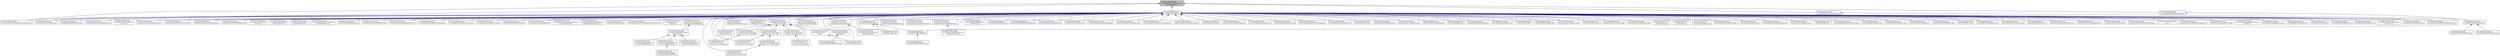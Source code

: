 digraph "SimulationRuntime/cpp/Include/Core/SimulationSettings/IGlobalSettings.h"
{
  edge [fontname="Helvetica",fontsize="10",labelfontname="Helvetica",labelfontsize="10"];
  node [fontname="Helvetica",fontsize="10",shape=record];
  Node2 [label="SimulationRuntime/cpp\l/Include/Core/SimulationSettings\l/IGlobalSettings.h",height=0.2,width=0.4,color="black", fillcolor="grey75", style="filled", fontcolor="black"];
  Node2 -> Node3 [dir="back",color="midnightblue",fontsize="10",style="solid",fontname="Helvetica"];
  Node3 [label="SimulationRuntime/cpp\l/Core/Solver/SolverDefaultImplementation.cpp",height=0.2,width=0.4,color="black", fillcolor="white", style="filled",URL="$d0/d54/_solver_default_implementation_8cpp.html"];
  Node2 -> Node4 [dir="back",color="midnightblue",fontsize="10",style="solid",fontname="Helvetica"];
  Node4 [label="SimulationRuntime/cpp\l/Core/Solver/SolverSettings.cpp",height=0.2,width=0.4,color="black", fillcolor="white", style="filled",URL="$d4/df6/_solver_settings_8cpp.html"];
  Node2 -> Node5 [dir="back",color="midnightblue",fontsize="10",style="solid",fontname="Helvetica"];
  Node5 [label="SimulationRuntime/cpp\l/Include/Core/Modelica.h",height=0.2,width=0.4,color="black", fillcolor="white", style="filled",URL="$d9/dea/_simulation_runtime_2cpp_2_include_2_core_2modelica_8h.html"];
  Node5 -> Node6 [dir="back",color="midnightblue",fontsize="10",style="solid",fontname="Helvetica"];
  Node6 [label="Compiler/runtime/Database\l_omc.c",height=0.2,width=0.4,color="black", fillcolor="white", style="filled",URL="$da/d2f/_database__omc_8c.html"];
  Node5 -> Node7 [dir="back",color="midnightblue",fontsize="10",style="solid",fontname="Helvetica"];
  Node7 [label="SimulationRuntime/cpp\l/Core/DataExchange/FactoryExport.cpp",height=0.2,width=0.4,color="black", fillcolor="white", style="filled",URL="$d3/d6f/_core_2_data_exchange_2_factory_export_8cpp.html"];
  Node5 -> Node8 [dir="back",color="midnightblue",fontsize="10",style="solid",fontname="Helvetica"];
  Node8 [label="SimulationRuntime/cpp\l/Core/DataExchange/SimData.cpp",height=0.2,width=0.4,color="black", fillcolor="white", style="filled",URL="$da/dcc/_sim_data_8cpp.html"];
  Node5 -> Node9 [dir="back",color="midnightblue",fontsize="10",style="solid",fontname="Helvetica"];
  Node9 [label="SimulationRuntime/cpp\l/Core/DataExchange/XmlProperty\lReader.cpp",height=0.2,width=0.4,color="black", fillcolor="white", style="filled",URL="$df/d56/_xml_property_reader_8cpp.html"];
  Node5 -> Node10 [dir="back",color="midnightblue",fontsize="10",style="solid",fontname="Helvetica"];
  Node10 [label="SimulationRuntime/cpp\l/Core/Math/ArrayOperations.cpp",height=0.2,width=0.4,color="black", fillcolor="white", style="filled",URL="$d1/dd5/_array_operations_8cpp.html"];
  Node5 -> Node11 [dir="back",color="midnightblue",fontsize="10",style="solid",fontname="Helvetica"];
  Node11 [label="SimulationRuntime/cpp\l/Core/Math/FactoryExport.cpp",height=0.2,width=0.4,color="black", fillcolor="white", style="filled",URL="$d2/dfc/_core_2_math_2_factory_export_8cpp.html"];
  Node5 -> Node12 [dir="back",color="midnightblue",fontsize="10",style="solid",fontname="Helvetica"];
  Node12 [label="SimulationRuntime/cpp\l/Core/Math/Functions.cpp",height=0.2,width=0.4,color="black", fillcolor="white", style="filled",URL="$dd/d9e/_functions_8cpp.html"];
  Node5 -> Node13 [dir="back",color="midnightblue",fontsize="10",style="solid",fontname="Helvetica"];
  Node13 [label="SimulationRuntime/cpp\l/Core/Math/SparseMatrix.cpp",height=0.2,width=0.4,color="black", fillcolor="white", style="filled",URL="$df/d9e/_simulation_runtime_2cpp_2_core_2_math_2sparsematrix_8cpp.html"];
  Node5 -> Node14 [dir="back",color="midnightblue",fontsize="10",style="solid",fontname="Helvetica"];
  Node14 [label="SimulationRuntime/cpp\l/Core/Modelica/Modelica.cpp",height=0.2,width=0.4,color="black", fillcolor="white", style="filled",URL="$db/da9/_modelica_8cpp.html"];
  Node5 -> Node15 [dir="back",color="midnightblue",fontsize="10",style="solid",fontname="Helvetica"];
  Node15 [label="SimulationRuntime/cpp\l/Core/ReduceDAE/com/Modelica\lCompiler.cpp",height=0.2,width=0.4,color="black", fillcolor="white", style="filled",URL="$dc/da3/_modelica_compiler_8cpp.html"];
  Node5 -> Node16 [dir="back",color="midnightblue",fontsize="10",style="solid",fontname="Helvetica"];
  Node16 [label="SimulationRuntime/cpp\l/Core/ReduceDAE/Ranking.cpp",height=0.2,width=0.4,color="black", fillcolor="white", style="filled",URL="$d1/db9/_ranking_8cpp.html"];
  Node5 -> Node17 [dir="back",color="midnightblue",fontsize="10",style="solid",fontname="Helvetica"];
  Node17 [label="SimulationRuntime/cpp\l/Core/ReduceDAE/ReduceDAESettings.cpp",height=0.2,width=0.4,color="black", fillcolor="white", style="filled",URL="$dd/d08/_reduce_d_a_e_settings_8cpp.html"];
  Node5 -> Node18 [dir="back",color="midnightblue",fontsize="10",style="solid",fontname="Helvetica"];
  Node18 [label="SimulationRuntime/cpp\l/Core/ReduceDAE/Reduction.cpp",height=0.2,width=0.4,color="black", fillcolor="white", style="filled",URL="$d3/d51/_reduction_8cpp.html"];
  Node5 -> Node19 [dir="back",color="midnightblue",fontsize="10",style="solid",fontname="Helvetica"];
  Node19 [label="SimulationRuntime/cpp\l/Core/SimController/Configuration.cpp",height=0.2,width=0.4,color="black", fillcolor="white", style="filled",URL="$d2/ddf/_configuration_8cpp.html"];
  Node5 -> Node20 [dir="back",color="midnightblue",fontsize="10",style="solid",fontname="Helvetica"];
  Node20 [label="SimulationRuntime/cpp\l/Core/SimController/Factory\lExport.cpp",height=0.2,width=0.4,color="black", fillcolor="white", style="filled",URL="$d4/d52/_core_2_sim_controller_2_factory_export_8cpp.html"];
  Node5 -> Node21 [dir="back",color="midnightblue",fontsize="10",style="solid",fontname="Helvetica"];
  Node21 [label="SimulationRuntime/cpp\l/Core/SimController/Initialization.cpp",height=0.2,width=0.4,color="black", fillcolor="white", style="filled",URL="$dc/d23/_initialization_8cpp.html"];
  Node5 -> Node22 [dir="back",color="midnightblue",fontsize="10",style="solid",fontname="Helvetica"];
  Node22 [label="SimulationRuntime/cpp\l/Core/SimController/SimController.cpp",height=0.2,width=0.4,color="black", fillcolor="white", style="filled",URL="$d1/d98/_sim_controller_8cpp.html"];
  Node5 -> Node23 [dir="back",color="midnightblue",fontsize="10",style="solid",fontname="Helvetica"];
  Node23 [label="SimulationRuntime/cpp\l/Core/SimController/SimManager.cpp",height=0.2,width=0.4,color="black", fillcolor="white", style="filled",URL="$d0/d9a/_sim_manager_8cpp.html"];
  Node5 -> Node24 [dir="back",color="midnightblue",fontsize="10",style="solid",fontname="Helvetica"];
  Node24 [label="SimulationRuntime/cpp\l/Core/SimController/SimObjects.cpp",height=0.2,width=0.4,color="black", fillcolor="white", style="filled",URL="$db/de0/_sim_objects_8cpp.html"];
  Node5 -> Node25 [dir="back",color="midnightblue",fontsize="10",style="solid",fontname="Helvetica"];
  Node25 [label="SimulationRuntime/cpp\l/Core/SimulationSettings\l/Factory.cpp",height=0.2,width=0.4,color="black", fillcolor="white", style="filled",URL="$d5/dc9/_simulation_runtime_2cpp_2_core_2_simulation_settings_2_factory_8cpp.html"];
  Node5 -> Node26 [dir="back",color="midnightblue",fontsize="10",style="solid",fontname="Helvetica"];
  Node26 [label="SimulationRuntime/cpp\l/Core/SimulationSettings\l/FactoryExport.cpp",height=0.2,width=0.4,color="black", fillcolor="white", style="filled",URL="$dc/d2f/_core_2_simulation_settings_2_factory_export_8cpp.html"];
  Node5 -> Node27 [dir="back",color="midnightblue",fontsize="10",style="solid",fontname="Helvetica"];
  Node27 [label="SimulationRuntime/cpp\l/Core/SimulationSettings\l/GlobalSettings.cpp",height=0.2,width=0.4,color="black", fillcolor="white", style="filled",URL="$d4/dd5/_global_settings_8cpp.html"];
  Node5 -> Node28 [dir="back",color="midnightblue",fontsize="10",style="solid",fontname="Helvetica"];
  Node28 [label="SimulationRuntime/cpp\l/Core/Solver/AlgLoopSolverDefault\lImplementation.cpp",height=0.2,width=0.4,color="black", fillcolor="white", style="filled",URL="$de/d66/_alg_loop_solver_default_implementation_8cpp.html"];
  Node5 -> Node29 [dir="back",color="midnightblue",fontsize="10",style="solid",fontname="Helvetica"];
  Node29 [label="SimulationRuntime/cpp\l/Core/Solver/FactoryExport.cpp",height=0.2,width=0.4,color="black", fillcolor="white", style="filled",URL="$d1/dfd/_core_2_solver_2_factory_export_8cpp.html"];
  Node5 -> Node30 [dir="back",color="midnightblue",fontsize="10",style="solid",fontname="Helvetica"];
  Node30 [label="SimulationRuntime/cpp\l/Core/Solver/SimulationMonitor.cpp",height=0.2,width=0.4,color="black", fillcolor="white", style="filled",URL="$d5/d17/_simulation_monitor_8cpp.html"];
  Node5 -> Node3 [dir="back",color="midnightblue",fontsize="10",style="solid",fontname="Helvetica"];
  Node5 -> Node4 [dir="back",color="midnightblue",fontsize="10",style="solid",fontname="Helvetica"];
  Node5 -> Node31 [dir="back",color="midnightblue",fontsize="10",style="solid",fontname="Helvetica"];
  Node31 [label="SimulationRuntime/cpp\l/Core/Solver/SystemStateSelection.cpp",height=0.2,width=0.4,color="black", fillcolor="white", style="filled",URL="$df/de3/_system_state_selection_8cpp.html"];
  Node5 -> Node32 [dir="back",color="midnightblue",fontsize="10",style="solid",fontname="Helvetica"];
  Node32 [label="SimulationRuntime/cpp\l/Core/System/AlgLoopSolverFactory.cpp",height=0.2,width=0.4,color="black", fillcolor="white", style="filled",URL="$df/db4/_alg_loop_solver_factory_8cpp.html"];
  Node5 -> Node33 [dir="back",color="midnightblue",fontsize="10",style="solid",fontname="Helvetica"];
  Node33 [label="SimulationRuntime/cpp\l/Core/System/ContinuousEvents.cpp",height=0.2,width=0.4,color="black", fillcolor="white", style="filled",URL="$d1/d65/_continuous_events_8cpp.html"];
  Node5 -> Node34 [dir="back",color="midnightblue",fontsize="10",style="solid",fontname="Helvetica"];
  Node34 [label="SimulationRuntime/cpp\l/Core/System/DiscreteEvents.cpp",height=0.2,width=0.4,color="black", fillcolor="white", style="filled",URL="$d9/db1/_discrete_events_8cpp.html"];
  Node5 -> Node35 [dir="back",color="midnightblue",fontsize="10",style="solid",fontname="Helvetica"];
  Node35 [label="SimulationRuntime/cpp\l/Core/System/EventHandling.cpp",height=0.2,width=0.4,color="black", fillcolor="white", style="filled",URL="$da/d7b/_event_handling_8cpp.html"];
  Node5 -> Node36 [dir="back",color="midnightblue",fontsize="10",style="solid",fontname="Helvetica"];
  Node36 [label="SimulationRuntime/cpp\l/Core/System/FactoryExport.cpp",height=0.2,width=0.4,color="black", fillcolor="white", style="filled",URL="$dd/d1d/_core_2_system_2_factory_export_8cpp.html"];
  Node5 -> Node37 [dir="back",color="midnightblue",fontsize="10",style="solid",fontname="Helvetica"];
  Node37 [label="SimulationRuntime/cpp\l/Core/System/LinearAlgLoopDefault\lImplementation.cpp",height=0.2,width=0.4,color="black", fillcolor="white", style="filled",URL="$de/de7/_linear_alg_loop_default_implementation_8cpp.html"];
  Node5 -> Node38 [dir="back",color="midnightblue",fontsize="10",style="solid",fontname="Helvetica"];
  Node38 [label="SimulationRuntime/cpp\l/Core/System/NonLinearAlgLoop\lDefaultImplementation.cpp",height=0.2,width=0.4,color="black", fillcolor="white", style="filled",URL="$d3/d1a/_non_linear_alg_loop_default_implementation_8cpp.html"];
  Node5 -> Node39 [dir="back",color="midnightblue",fontsize="10",style="solid",fontname="Helvetica"];
  Node39 [label="SimulationRuntime/cpp\l/Core/System/SimVars.cpp",height=0.2,width=0.4,color="black", fillcolor="white", style="filled",URL="$d9/d76/_sim_vars_8cpp.html"];
  Node5 -> Node40 [dir="back",color="midnightblue",fontsize="10",style="solid",fontname="Helvetica"];
  Node40 [label="SimulationRuntime/cpp\l/Core/System/SystemDefaultImplementation.cpp",height=0.2,width=0.4,color="black", fillcolor="white", style="filled",URL="$d3/dc7/_system_default_implementation_8cpp.html"];
  Node5 -> Node41 [dir="back",color="midnightblue",fontsize="10",style="solid",fontname="Helvetica"];
  Node41 [label="SimulationRuntime/cpp\l/Core/Utils/extension\l/logger.cpp",height=0.2,width=0.4,color="black", fillcolor="white", style="filled",URL="$d3/d30/logger_8cpp.html"];
  Node5 -> Node42 [dir="back",color="midnightblue",fontsize="10",style="solid",fontname="Helvetica"];
  Node42 [label="SimulationRuntime/cpp\l/Core/Utils/extension\l/measure_time.cpp",height=0.2,width=0.4,color="black", fillcolor="white", style="filled",URL="$da/d7a/measure__time_8cpp.html"];
  Node5 -> Node43 [dir="back",color="midnightblue",fontsize="10",style="solid",fontname="Helvetica"];
  Node43 [label="SimulationRuntime/cpp\l/Core/Utils/extension\l/measure_time_papi.cpp",height=0.2,width=0.4,color="black", fillcolor="white", style="filled",URL="$de/dc9/measure__time__papi_8cpp.html"];
  Node5 -> Node44 [dir="back",color="midnightblue",fontsize="10",style="solid",fontname="Helvetica"];
  Node44 [label="SimulationRuntime/cpp\l/Core/Utils/extension\l/measure_time_rdtsc.cpp",height=0.2,width=0.4,color="black", fillcolor="white", style="filled",URL="$df/d71/measure__time__rdtsc_8cpp.html"];
  Node5 -> Node45 [dir="back",color="midnightblue",fontsize="10",style="solid",fontname="Helvetica"];
  Node45 [label="SimulationRuntime/cpp\l/Core/Utils/extension\l/measure_time_scorep.cpp",height=0.2,width=0.4,color="black", fillcolor="white", style="filled",URL="$dd/d8a/measure__time__scorep_8cpp.html"];
  Node5 -> Node46 [dir="back",color="midnightblue",fontsize="10",style="solid",fontname="Helvetica"];
  Node46 [label="SimulationRuntime/cpp\l/Core/Utils/extension\l/measure_time_statistic.cpp",height=0.2,width=0.4,color="black", fillcolor="white", style="filled",URL="$d1/dca/measure__time__statistic_8cpp.html"];
  Node5 -> Node47 [dir="back",color="midnightblue",fontsize="10",style="solid",fontname="Helvetica"];
  Node47 [label="SimulationRuntime/cpp\l/Core/Utils/Modelica\l/ModelicaSimulationError.cpp",height=0.2,width=0.4,color="black", fillcolor="white", style="filled",URL="$d0/d53/_modelica_simulation_error_8cpp.html"];
  Node5 -> Node48 [dir="back",color="midnightblue",fontsize="10",style="solid",fontname="Helvetica"];
  Node48 [label="SimulationRuntime/cpp\l/Core/Utils/Modelica\l/ModelicaUtilities.cpp",height=0.2,width=0.4,color="black", fillcolor="white", style="filled",URL="$db/d3f/_modelica_utilities_8cpp.html"];
  Node5 -> Node49 [dir="back",color="midnightblue",fontsize="10",style="solid",fontname="Helvetica"];
  Node49 [label="SimulationRuntime/cpp\l/FMU/FMULogger.cpp",height=0.2,width=0.4,color="black", fillcolor="white", style="filled",URL="$d8/dfd/_f_m_u_logger_8cpp.html"];
  Node5 -> Node50 [dir="back",color="midnightblue",fontsize="10",style="solid",fontname="Helvetica"];
  Node50 [label="SimulationRuntime/cpp\l/Include/Core/DataExchange\l/DefaultContainerManager.h",height=0.2,width=0.4,color="black", fillcolor="white", style="filled",URL="$df/de0/_default_container_manager_8h.html"];
  Node50 -> Node51 [dir="back",color="midnightblue",fontsize="10",style="solid",fontname="Helvetica"];
  Node51 [label="SimulationRuntime/cpp\l/Include/Core/DataExchange\l/FactoryPolicy.h",height=0.2,width=0.4,color="black", fillcolor="white", style="filled",URL="$df/d9a/_core_2_data_exchange_2_factory_policy_8h.html"];
  Node51 -> Node52 [dir="back",color="midnightblue",fontsize="10",style="solid",fontname="Helvetica"];
  Node52 [label="SimulationRuntime/cpp\l/Include/Core/DataExchange\l/Policies/TextfileWriter.h",height=0.2,width=0.4,color="black", fillcolor="white", style="filled",URL="$d2/d2c/_textfile_writer_8h.html"];
  Node52 -> Node53 [dir="back",color="midnightblue",fontsize="10",style="solid",fontname="Helvetica"];
  Node53 [label="SimulationRuntime/cpp\l/Include/Core/DataExchange\l/Policies/BufferReaderWriter.h",height=0.2,width=0.4,color="black", fillcolor="white", style="filled",URL="$d7/df9/_buffer_reader_writer_8h.html"];
  Node51 -> Node54 [dir="back",color="midnightblue",fontsize="10",style="solid",fontname="Helvetica"];
  Node54 [label="SimulationRuntime/cpp\l/Include/Core/DataExchange\l/Policies/DefaultWriter.h",height=0.2,width=0.4,color="black", fillcolor="white", style="filled",URL="$d1/def/_default_writer_8h.html"];
  Node51 -> Node55 [dir="back",color="midnightblue",fontsize="10",style="solid",fontname="Helvetica"];
  Node55 [label="SimulationRuntime/cpp\l/Include/Core/DataExchange\l/Policies/MatfileWriter.h",height=0.2,width=0.4,color="black", fillcolor="white", style="filled",URL="$d1/dd7/_matfile_writer_8h.html"];
  Node5 -> Node56 [dir="back",color="midnightblue",fontsize="10",style="solid",fontname="Helvetica"];
  Node56 [label="SimulationRuntime/cpp\l/Include/Core/DataExchange\l/ParallelContainerManager.h",height=0.2,width=0.4,color="black", fillcolor="white", style="filled",URL="$da/dae/_parallel_container_manager_8h.html"];
  Node5 -> Node57 [dir="back",color="midnightblue",fontsize="10",style="solid",fontname="Helvetica"];
  Node57 [label="SimulationRuntime/cpp\l/Include/Core/Utils/extension\l/measure_time.hpp",height=0.2,width=0.4,color="black", fillcolor="white", style="filled",URL="$d8/d55/measure__time_8hpp.html"];
  Node57 -> Node42 [dir="back",color="midnightblue",fontsize="10",style="solid",fontname="Helvetica"];
  Node57 -> Node58 [dir="back",color="midnightblue",fontsize="10",style="solid",fontname="Helvetica"];
  Node58 [label="SimulationRuntime/cpp\l/Include/Core/Utils/extension\l/measure_time_papi.hpp",height=0.2,width=0.4,color="black", fillcolor="white", style="filled",URL="$d2/df8/measure__time__papi_8hpp.html"];
  Node58 -> Node43 [dir="back",color="midnightblue",fontsize="10",style="solid",fontname="Helvetica"];
  Node57 -> Node59 [dir="back",color="midnightblue",fontsize="10",style="solid",fontname="Helvetica"];
  Node59 [label="SimulationRuntime/cpp\l/Include/Core/Utils/extension\l/measure_time_rdtsc.hpp",height=0.2,width=0.4,color="black", fillcolor="white", style="filled",URL="$df/dfb/measure__time__rdtsc_8hpp.html"];
  Node59 -> Node44 [dir="back",color="midnightblue",fontsize="10",style="solid",fontname="Helvetica"];
  Node59 -> Node60 [dir="back",color="midnightblue",fontsize="10",style="solid",fontname="Helvetica"];
  Node60 [label="SimulationRuntime/cpp\l/Include/Core/Utils/extension\l/measure_time_statistic.hpp",height=0.2,width=0.4,color="black", fillcolor="white", style="filled",URL="$d6/d87/measure__time__statistic_8hpp.html"];
  Node60 -> Node46 [dir="back",color="midnightblue",fontsize="10",style="solid",fontname="Helvetica"];
  Node57 -> Node61 [dir="back",color="midnightblue",fontsize="10",style="solid",fontname="Helvetica"];
  Node61 [label="SimulationRuntime/cpp\l/Include/Core/Utils/extension\l/measure_time_scorep.hpp",height=0.2,width=0.4,color="black", fillcolor="white", style="filled",URL="$d9/d64/measure__time__scorep_8hpp.html"];
  Node61 -> Node45 [dir="back",color="midnightblue",fontsize="10",style="solid",fontname="Helvetica"];
  Node57 -> Node62 [dir="back",color="midnightblue",fontsize="10",style="solid",fontname="Helvetica"];
  Node62 [label="SimulationRuntime/cpp\l/Include/Solver/CppDASSL\l/CppDASSL.h",height=0.2,width=0.4,color="black", fillcolor="white", style="filled",URL="$d7/df5/_cpp_d_a_s_s_l_8h.html"];
  Node62 -> Node63 [dir="back",color="midnightblue",fontsize="10",style="solid",fontname="Helvetica"];
  Node63 [label="SimulationRuntime/cpp\l/Solver/CppDASSL/CppDASSL.cpp",height=0.2,width=0.4,color="black", fillcolor="white", style="filled",URL="$dc/d19/_cpp_d_a_s_s_l_8cpp.html"];
  Node57 -> Node64 [dir="back",color="midnightblue",fontsize="10",style="solid",fontname="Helvetica"];
  Node64 [label="SimulationRuntime/cpp\l/Include/Solver/Peer\l/Peer.h",height=0.2,width=0.4,color="black", fillcolor="white", style="filled",URL="$d1/d07/_peer_8h.html"];
  Node64 -> Node65 [dir="back",color="midnightblue",fontsize="10",style="solid",fontname="Helvetica"];
  Node65 [label="SimulationRuntime/cpp\l/Solver/Peer/Peer.cpp",height=0.2,width=0.4,color="black", fillcolor="white", style="filled",URL="$df/df9/_peer_8cpp.html"];
  Node5 -> Node66 [dir="back",color="midnightblue",fontsize="10",style="solid",fontname="Helvetica"];
  Node66 [label="SimulationRuntime/cpp\l/Include/FMU/FMULogger.h",height=0.2,width=0.4,color="black", fillcolor="white", style="filled",URL="$db/d6a/_f_m_u_logger_8h.html"];
  Node66 -> Node49 [dir="back",color="midnightblue",fontsize="10",style="solid",fontname="Helvetica"];
  Node66 -> Node67 [dir="back",color="midnightblue",fontsize="10",style="solid",fontname="Helvetica"];
  Node67 [label="SimulationRuntime/cpp\l/Include/FMU/FMUWrapper.h",height=0.2,width=0.4,color="black", fillcolor="white", style="filled",URL="$d8/de0/_f_m_u_wrapper_8h.html"];
  Node67 -> Node68 [dir="back",color="midnightblue",fontsize="10",style="solid",fontname="Helvetica"];
  Node68 [label="SimulationRuntime/cpp\l/Include/FMU/FMULibInterface.h",height=0.2,width=0.4,color="black", fillcolor="white", style="filled",URL="$d9/d63/_f_m_u_lib_interface_8h.html"];
  Node5 -> Node69 [dir="back",color="midnightblue",fontsize="10",style="solid",fontname="Helvetica"];
  Node69 [label="SimulationRuntime/cpp\l/Include/SimCoreFactory\l/BodasFactory/BodasFactory.h",height=0.2,width=0.4,color="black", fillcolor="white", style="filled",URL="$da/d7c/_bodas_factory_8h.html"];
  Node69 -> Node70 [dir="back",color="midnightblue",fontsize="10",style="solid",fontname="Helvetica"];
  Node70 [label="SimulationRuntime/cpp\l/SimCoreFactory/BodasFactory\l/BodasFactory.cpp",height=0.2,width=0.4,color="black", fillcolor="white", style="filled",URL="$d7/d40/_bodas_factory_8cpp.html"];
  Node5 -> Node71 [dir="back",color="midnightblue",fontsize="10",style="solid",fontname="Helvetica"];
  Node71 [label="SimulationRuntime/cpp\l/Include/SimCoreFactory\l/OMCFactory/StaticOMCFactory.h",height=0.2,width=0.4,color="black", fillcolor="white", style="filled",URL="$df/d61/_static_o_m_c_factory_8h.html"];
  Node5 -> Node72 [dir="back",color="midnightblue",fontsize="10",style="solid",fontname="Helvetica"];
  Node72 [label="SimulationRuntime/cpp\l/Include/SimCoreFactory\l/Policies/StaticSolverOMCFactory.h",height=0.2,width=0.4,color="black", fillcolor="white", style="filled",URL="$d6/d3c/_static_solver_o_m_c_factory_8h.html"];
  Node5 -> Node73 [dir="back",color="midnightblue",fontsize="10",style="solid",fontname="Helvetica"];
  Node73 [label="SimulationRuntime/cpp\l/Include/SimCoreFactory\l/VxWorksFactory/VxWorksFactory.h",height=0.2,width=0.4,color="black", fillcolor="white", style="filled",URL="$d2/d5e/_vx_works_factory_8h.html"];
  Node73 -> Node74 [dir="back",color="midnightblue",fontsize="10",style="solid",fontname="Helvetica"];
  Node74 [label="SimulationRuntime/cpp\l/SimCoreFactory/VxWorksFactory\l/VxWorksFactory.cpp",height=0.2,width=0.4,color="black", fillcolor="white", style="filled",URL="$d0/d28/_vx_works_factory_8cpp.html"];
  Node5 -> Node62 [dir="back",color="midnightblue",fontsize="10",style="solid",fontname="Helvetica"];
  Node5 -> Node75 [dir="back",color="midnightblue",fontsize="10",style="solid",fontname="Helvetica"];
  Node75 [label="SimulationRuntime/cpp\l/SimCoreFactory/OMCFactory\l/OMCFactory.cpp",height=0.2,width=0.4,color="black", fillcolor="white", style="filled",URL="$d3/da3/_o_m_c_factory_8cpp.html"];
  Node5 -> Node74 [dir="back",color="midnightblue",fontsize="10",style="solid",fontname="Helvetica"];
  Node5 -> Node76 [dir="back",color="midnightblue",fontsize="10",style="solid",fontname="Helvetica"];
  Node76 [label="SimulationRuntime/cpp\l/Solver/ARKode/ARKode.cpp",height=0.2,width=0.4,color="black", fillcolor="white", style="filled",URL="$dc/d63/_a_r_kode_8cpp.html"];
  Node5 -> Node77 [dir="back",color="midnightblue",fontsize="10",style="solid",fontname="Helvetica"];
  Node77 [label="SimulationRuntime/cpp\l/Solver/ARKode/ARKodeSettings.cpp",height=0.2,width=0.4,color="black", fillcolor="white", style="filled",URL="$d2/dc2/_a_r_kode_settings_8cpp.html"];
  Node5 -> Node78 [dir="back",color="midnightblue",fontsize="10",style="solid",fontname="Helvetica"];
  Node78 [label="SimulationRuntime/cpp\l/Solver/ARKode/FactoryExport.cpp",height=0.2,width=0.4,color="black", fillcolor="white", style="filled",URL="$d7/d59/_solver_2_a_r_kode_2_factory_export_8cpp.html"];
  Node5 -> Node79 [dir="back",color="midnightblue",fontsize="10",style="solid",fontname="Helvetica"];
  Node79 [label="SimulationRuntime/cpp\l/Solver/Broyden/Broyden.cpp",height=0.2,width=0.4,color="black", fillcolor="white", style="filled",URL="$d4/df7/_broyden_8cpp.html"];
  Node5 -> Node80 [dir="back",color="midnightblue",fontsize="10",style="solid",fontname="Helvetica"];
  Node80 [label="SimulationRuntime/cpp\l/Solver/Broyden/BroydenSettings.cpp",height=0.2,width=0.4,color="black", fillcolor="white", style="filled",URL="$d3/da7/_broyden_settings_8cpp.html"];
  Node5 -> Node81 [dir="back",color="midnightblue",fontsize="10",style="solid",fontname="Helvetica"];
  Node81 [label="SimulationRuntime/cpp\l/Solver/Broyden/FactoryExport.cpp",height=0.2,width=0.4,color="black", fillcolor="white", style="filled",URL="$d3/d3f/_solver_2_broyden_2_factory_export_8cpp.html"];
  Node5 -> Node82 [dir="back",color="midnightblue",fontsize="10",style="solid",fontname="Helvetica"];
  Node82 [label="SimulationRuntime/cpp\l/Solver/CppDASSL/CppDASSLSettings.cpp",height=0.2,width=0.4,color="black", fillcolor="white", style="filled",URL="$d5/d0c/_cpp_d_a_s_s_l_settings_8cpp.html"];
  Node5 -> Node83 [dir="back",color="midnightblue",fontsize="10",style="solid",fontname="Helvetica"];
  Node83 [label="SimulationRuntime/cpp\l/Solver/CppDASSL/FactoryExport.cpp",height=0.2,width=0.4,color="black", fillcolor="white", style="filled",URL="$da/d01/_solver_2_cpp_d_a_s_s_l_2_factory_export_8cpp.html"];
  Node5 -> Node84 [dir="back",color="midnightblue",fontsize="10",style="solid",fontname="Helvetica"];
  Node84 [label="SimulationRuntime/cpp\l/Solver/CVode/CVode.cpp",height=0.2,width=0.4,color="black", fillcolor="white", style="filled",URL="$d1/d14/_c_vode_8cpp.html"];
  Node5 -> Node85 [dir="back",color="midnightblue",fontsize="10",style="solid",fontname="Helvetica"];
  Node85 [label="SimulationRuntime/cpp\l/Solver/CVode/CVodeSettings.cpp",height=0.2,width=0.4,color="black", fillcolor="white", style="filled",URL="$d9/dbe/_c_vode_settings_8cpp.html"];
  Node5 -> Node86 [dir="back",color="midnightblue",fontsize="10",style="solid",fontname="Helvetica"];
  Node86 [label="SimulationRuntime/cpp\l/Solver/CVode/FactoryExport.cpp",height=0.2,width=0.4,color="black", fillcolor="white", style="filled",URL="$de/d73/_solver_2_c_vode_2_factory_export_8cpp.html"];
  Node5 -> Node87 [dir="back",color="midnightblue",fontsize="10",style="solid",fontname="Helvetica"];
  Node87 [label="SimulationRuntime/cpp\l/Solver/Dgesv/DgesvSolver.cpp",height=0.2,width=0.4,color="black", fillcolor="white", style="filled",URL="$d9/df7/_dgesv_solver_8cpp.html"];
  Node5 -> Node88 [dir="back",color="midnightblue",fontsize="10",style="solid",fontname="Helvetica"];
  Node88 [label="SimulationRuntime/cpp\l/Solver/Dgesv/DgesvSolverSettings.cpp",height=0.2,width=0.4,color="black", fillcolor="white", style="filled",URL="$d4/d44/_dgesv_solver_settings_8cpp.html"];
  Node5 -> Node89 [dir="back",color="midnightblue",fontsize="10",style="solid",fontname="Helvetica"];
  Node89 [label="SimulationRuntime/cpp\l/Solver/Dgesv/FactoryExport.cpp",height=0.2,width=0.4,color="black", fillcolor="white", style="filled",URL="$da/dd6/_solver_2_dgesv_2_factory_export_8cpp.html"];
  Node5 -> Node90 [dir="back",color="midnightblue",fontsize="10",style="solid",fontname="Helvetica"];
  Node90 [label="SimulationRuntime/cpp\l/Solver/Euler/Euler.cpp",height=0.2,width=0.4,color="black", fillcolor="white", style="filled",URL="$d5/dc8/_euler_8cpp.html"];
  Node5 -> Node91 [dir="back",color="midnightblue",fontsize="10",style="solid",fontname="Helvetica"];
  Node91 [label="SimulationRuntime/cpp\l/Solver/Euler/EulerSettings.cpp",height=0.2,width=0.4,color="black", fillcolor="white", style="filled",URL="$d3/d28/_euler_settings_8cpp.html"];
  Node5 -> Node92 [dir="back",color="midnightblue",fontsize="10",style="solid",fontname="Helvetica"];
  Node92 [label="SimulationRuntime/cpp\l/Solver/Euler/FactoryExport.cpp",height=0.2,width=0.4,color="black", fillcolor="white", style="filled",URL="$d4/d97/_solver_2_euler_2_factory_export_8cpp.html"];
  Node5 -> Node93 [dir="back",color="midnightblue",fontsize="10",style="solid",fontname="Helvetica"];
  Node93 [label="SimulationRuntime/cpp\l/Solver/Hybrj/FactoryExport.cpp",height=0.2,width=0.4,color="black", fillcolor="white", style="filled",URL="$d2/d5c/_solver_2_hybrj_2_factory_export_8cpp.html"];
  Node5 -> Node94 [dir="back",color="midnightblue",fontsize="10",style="solid",fontname="Helvetica"];
  Node94 [label="SimulationRuntime/cpp\l/Solver/Hybrj/Hybrj.cpp",height=0.2,width=0.4,color="black", fillcolor="white", style="filled",URL="$db/d66/_hybrj_8cpp.html"];
  Node5 -> Node95 [dir="back",color="midnightblue",fontsize="10",style="solid",fontname="Helvetica"];
  Node95 [label="SimulationRuntime/cpp\l/Solver/Hybrj/HybrjSettings.cpp",height=0.2,width=0.4,color="black", fillcolor="white", style="filled",URL="$d6/d1e/_hybrj_settings_8cpp.html"];
  Node5 -> Node96 [dir="back",color="midnightblue",fontsize="10",style="solid",fontname="Helvetica"];
  Node96 [label="SimulationRuntime/cpp\l/Solver/IDA/FactoryExport.cpp",height=0.2,width=0.4,color="black", fillcolor="white", style="filled",URL="$d2/d55/_solver_2_i_d_a_2_factory_export_8cpp.html"];
  Node5 -> Node97 [dir="back",color="midnightblue",fontsize="10",style="solid",fontname="Helvetica"];
  Node97 [label="SimulationRuntime/cpp\l/Solver/IDA/IDA.cpp",height=0.2,width=0.4,color="black", fillcolor="white", style="filled",URL="$d7/d7a/_i_d_a_8cpp.html"];
  Node5 -> Node98 [dir="back",color="midnightblue",fontsize="10",style="solid",fontname="Helvetica"];
  Node98 [label="SimulationRuntime/cpp\l/Solver/IDA/IDASettings.cpp",height=0.2,width=0.4,color="black", fillcolor="white", style="filled",URL="$d5/d50/_i_d_a_settings_8cpp.html"];
  Node5 -> Node99 [dir="back",color="midnightblue",fontsize="10",style="solid",fontname="Helvetica"];
  Node99 [label="SimulationRuntime/cpp\l/Solver/Kinsol/FactoryExport.cpp",height=0.2,width=0.4,color="black", fillcolor="white", style="filled",URL="$de/d9c/_solver_2_kinsol_2_factory_export_8cpp.html"];
  Node5 -> Node100 [dir="back",color="midnightblue",fontsize="10",style="solid",fontname="Helvetica"];
  Node100 [label="SimulationRuntime/cpp\l/Solver/Kinsol/Kinsol.cpp",height=0.2,width=0.4,color="black", fillcolor="white", style="filled",URL="$d9/d15/_kinsol_8cpp.html"];
  Node5 -> Node101 [dir="back",color="midnightblue",fontsize="10",style="solid",fontname="Helvetica"];
  Node101 [label="SimulationRuntime/cpp\l/Solver/Kinsol/KinsolLapack.cpp",height=0.2,width=0.4,color="black", fillcolor="white", style="filled",URL="$d7/df5/_kinsol_lapack_8cpp.html",tooltip="Alernative linear solver for Kinsol. The linear solver uses Lapack with complete pivoting for LU fact..."];
  Node5 -> Node102 [dir="back",color="midnightblue",fontsize="10",style="solid",fontname="Helvetica"];
  Node102 [label="SimulationRuntime/cpp\l/Solver/Kinsol/KinsolSettings.cpp",height=0.2,width=0.4,color="black", fillcolor="white", style="filled",URL="$d1/d2e/_kinsol_settings_8cpp.html"];
  Node5 -> Node103 [dir="back",color="midnightblue",fontsize="10",style="solid",fontname="Helvetica"];
  Node103 [label="SimulationRuntime/cpp\l/Solver/LinearSolver\l/FactoryExport.cpp",height=0.2,width=0.4,color="black", fillcolor="white", style="filled",URL="$d0/d6a/_solver_2_linear_solver_2_factory_export_8cpp.html"];
  Node5 -> Node104 [dir="back",color="midnightblue",fontsize="10",style="solid",fontname="Helvetica"];
  Node104 [label="SimulationRuntime/cpp\l/Solver/LinearSolver\l/LinearSolver.cpp",height=0.2,width=0.4,color="black", fillcolor="white", style="filled",URL="$da/dce/_linear_solver_8cpp.html"];
  Node5 -> Node105 [dir="back",color="midnightblue",fontsize="10",style="solid",fontname="Helvetica"];
  Node105 [label="SimulationRuntime/cpp\l/Solver/LinearSolver\l/LinearSolverSettings.cpp",height=0.2,width=0.4,color="black", fillcolor="white", style="filled",URL="$dc/d91/_linear_solver_settings_8cpp.html"];
  Node5 -> Node106 [dir="back",color="midnightblue",fontsize="10",style="solid",fontname="Helvetica"];
  Node106 [label="SimulationRuntime/cpp\l/Solver/Newton/FactoryExport.cpp",height=0.2,width=0.4,color="black", fillcolor="white", style="filled",URL="$d0/dec/_solver_2_newton_2_factory_export_8cpp.html"];
  Node5 -> Node107 [dir="back",color="midnightblue",fontsize="10",style="solid",fontname="Helvetica"];
  Node107 [label="SimulationRuntime/cpp\l/Solver/Newton/Newton.cpp",height=0.2,width=0.4,color="black", fillcolor="white", style="filled",URL="$d4/d1f/_newton_8cpp.html"];
  Node5 -> Node108 [dir="back",color="midnightblue",fontsize="10",style="solid",fontname="Helvetica"];
  Node108 [label="SimulationRuntime/cpp\l/Solver/Newton/NewtonSettings.cpp",height=0.2,width=0.4,color="black", fillcolor="white", style="filled",URL="$d6/dcd/_newton_settings_8cpp.html"];
  Node5 -> Node109 [dir="back",color="midnightblue",fontsize="10",style="solid",fontname="Helvetica"];
  Node109 [label="SimulationRuntime/cpp\l/Solver/Nox/FactoryExport.cpp",height=0.2,width=0.4,color="black", fillcolor="white", style="filled",URL="$db/d9b/_solver_2_nox_2_factory_export_8cpp.html"];
  Node5 -> Node110 [dir="back",color="midnightblue",fontsize="10",style="solid",fontname="Helvetica"];
  Node110 [label="SimulationRuntime/cpp\l/Solver/Nox/Nox.cpp",height=0.2,width=0.4,color="black", fillcolor="white", style="filled",URL="$dd/dc1/_nox_8cpp.html"];
  Node5 -> Node111 [dir="back",color="midnightblue",fontsize="10",style="solid",fontname="Helvetica"];
  Node111 [label="SimulationRuntime/cpp\l/Solver/Nox/NoxLapackInterface.cpp",height=0.2,width=0.4,color="black", fillcolor="white", style="filled",URL="$dc/da0/_nox_lapack_interface_8cpp.html"];
  Node5 -> Node112 [dir="back",color="midnightblue",fontsize="10",style="solid",fontname="Helvetica"];
  Node112 [label="SimulationRuntime/cpp\l/Solver/Nox/NoxSettings.cpp",height=0.2,width=0.4,color="black", fillcolor="white", style="filled",URL="$df/d15/_nox_settings_8cpp.html"];
  Node5 -> Node113 [dir="back",color="midnightblue",fontsize="10",style="solid",fontname="Helvetica"];
  Node113 [label="SimulationRuntime/cpp\l/Solver/Peer/FactoryExport.cpp",height=0.2,width=0.4,color="black", fillcolor="white", style="filled",URL="$db/ddd/_solver_2_peer_2_factory_export_8cpp.html"];
  Node5 -> Node65 [dir="back",color="midnightblue",fontsize="10",style="solid",fontname="Helvetica"];
  Node5 -> Node114 [dir="back",color="midnightblue",fontsize="10",style="solid",fontname="Helvetica"];
  Node114 [label="SimulationRuntime/cpp\l/Solver/Peer/PeerSettings.cpp",height=0.2,width=0.4,color="black", fillcolor="white", style="filled",URL="$db/dbb/_peer_settings_8cpp.html"];
  Node5 -> Node115 [dir="back",color="midnightblue",fontsize="10",style="solid",fontname="Helvetica"];
  Node115 [label="SimulationRuntime/cpp\l/Solver/RK12/FactoryExport.cpp",height=0.2,width=0.4,color="black", fillcolor="white", style="filled",URL="$dc/dfd/_solver_2_r_k12_2_factory_export_8cpp.html"];
  Node5 -> Node116 [dir="back",color="midnightblue",fontsize="10",style="solid",fontname="Helvetica"];
  Node116 [label="SimulationRuntime/cpp\l/Solver/RK12/RK12.cpp",height=0.2,width=0.4,color="black", fillcolor="white", style="filled",URL="$d2/db9/_r_k12_8cpp.html"];
  Node5 -> Node117 [dir="back",color="midnightblue",fontsize="10",style="solid",fontname="Helvetica"];
  Node117 [label="SimulationRuntime/cpp\l/Solver/RK12/RK12Settings.cpp",height=0.2,width=0.4,color="black", fillcolor="white", style="filled",URL="$d6/d67/_r_k12_settings_8cpp.html"];
  Node5 -> Node118 [dir="back",color="midnightblue",fontsize="10",style="solid",fontname="Helvetica"];
  Node118 [label="SimulationRuntime/cpp\l/Solver/RTEuler/FactoryExport.cpp",height=0.2,width=0.4,color="black", fillcolor="white", style="filled",URL="$d0/d3c/_solver_2_r_t_euler_2_factory_export_8cpp.html"];
  Node5 -> Node119 [dir="back",color="midnightblue",fontsize="10",style="solid",fontname="Helvetica"];
  Node119 [label="SimulationRuntime/cpp\l/Solver/RTEuler/RTEuler.cpp",height=0.2,width=0.4,color="black", fillcolor="white", style="filled",URL="$d9/d96/_r_t_euler_8cpp.html"];
  Node5 -> Node120 [dir="back",color="midnightblue",fontsize="10",style="solid",fontname="Helvetica"];
  Node120 [label="SimulationRuntime/cpp\l/Solver/RTEuler/RTEulerSettings.cpp",height=0.2,width=0.4,color="black", fillcolor="white", style="filled",URL="$d8/dd8/_r_t_euler_settings_8cpp.html"];
  Node5 -> Node121 [dir="back",color="midnightblue",fontsize="10",style="solid",fontname="Helvetica"];
  Node121 [label="SimulationRuntime/cpp\l/Solver/UmfPack/FactoryExport.cpp",height=0.2,width=0.4,color="black", fillcolor="white", style="filled",URL="$d1/ded/_solver_2_umf_pack_2_factory_export_8cpp.html"];
  Node5 -> Node122 [dir="back",color="midnightblue",fontsize="10",style="solid",fontname="Helvetica"];
  Node122 [label="SimulationRuntime/cpp\l/Solver/UmfPack/UmfPack.cpp",height=0.2,width=0.4,color="black", fillcolor="white", style="filled",URL="$de/dc3/_umf_pack_8cpp.html"];
  Node5 -> Node123 [dir="back",color="midnightblue",fontsize="10",style="solid",fontname="Helvetica"];
  Node123 [label="SimulationRuntime/cpp\l/Solver/UmfPack/UmfPackSettings.cpp",height=0.2,width=0.4,color="black", fillcolor="white", style="filled",URL="$de/d89/_umf_pack_settings_8cpp.html"];
  Node2 -> Node124 [dir="back",color="midnightblue",fontsize="10",style="solid",fontname="Helvetica"];
  Node124 [label="SimulationRuntime/cpp\l/Include/FMU/FMUGlobalSettings.h",height=0.2,width=0.4,color="black", fillcolor="white", style="filled",URL="$d8/d49/_f_m_u_global_settings_8h.html"];
  Node124 -> Node67 [dir="back",color="midnightblue",fontsize="10",style="solid",fontname="Helvetica"];
  Node2 -> Node125 [dir="back",color="midnightblue",fontsize="10",style="solid",fontname="Helvetica"];
  Node125 [label="SimulationRuntime/cpp\l/Include/FMU2/FMU2GlobalSettings.h",height=0.2,width=0.4,color="black", fillcolor="white", style="filled",URL="$df/d79/_f_m_u2_global_settings_8h.html"];
  Node125 -> Node126 [dir="back",color="midnightblue",fontsize="10",style="solid",fontname="Helvetica"];
  Node126 [label="SimulationRuntime/cpp\l/Include/FMU2/FMU2Wrapper.h",height=0.2,width=0.4,color="black", fillcolor="white", style="filled",URL="$d2/d79/_f_m_u2_wrapper_8h.html"];
  Node126 -> Node127 [dir="back",color="midnightblue",fontsize="10",style="solid",fontname="Helvetica"];
  Node127 [label="SimulationRuntime/cpp\l/Include/FMU2/FMU2Interface.cpp",height=0.2,width=0.4,color="black", fillcolor="white", style="filled",URL="$dd/d94/_f_m_u2_interface_8cpp.html"];
  Node126 -> Node128 [dir="back",color="midnightblue",fontsize="10",style="solid",fontname="Helvetica"];
  Node128 [label="SimulationRuntime/cpp\l/Include/FMU2/FMU2Wrapper.cpp",height=0.2,width=0.4,color="black", fillcolor="white", style="filled",URL="$d3/d01/_f_m_u2_wrapper_8cpp.html"];
}
